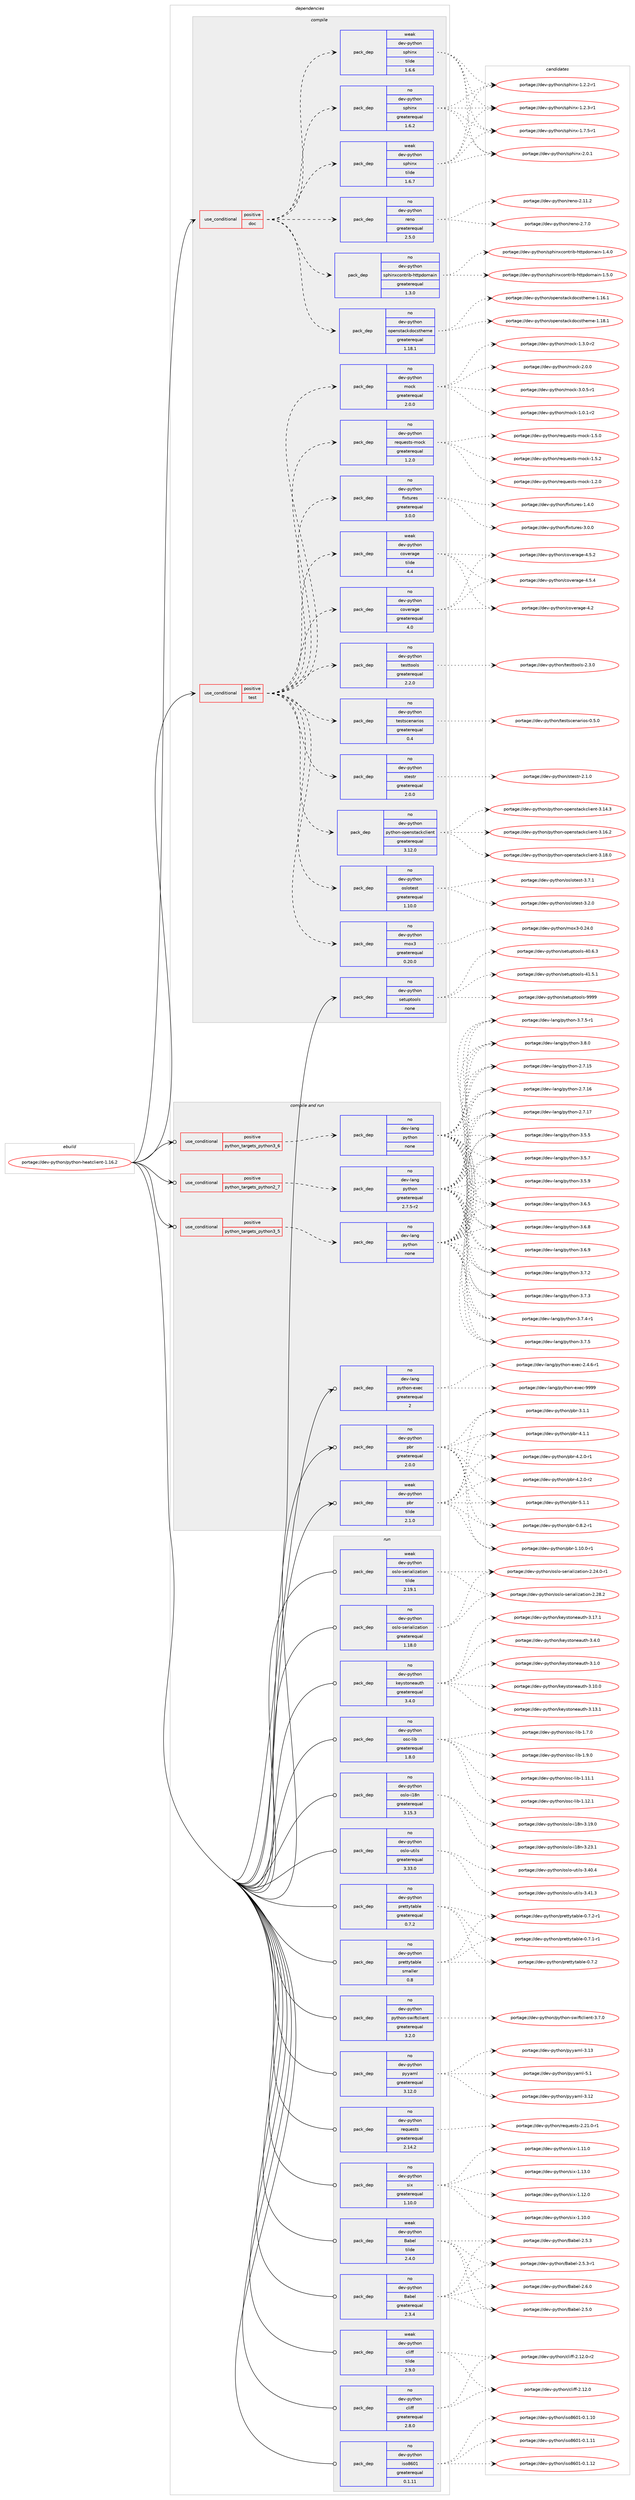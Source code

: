 digraph prolog {

# *************
# Graph options
# *************

newrank=true;
concentrate=true;
compound=true;
graph [rankdir=LR,fontname=Helvetica,fontsize=10,ranksep=1.5];#, ranksep=2.5, nodesep=0.2];
edge  [arrowhead=vee];
node  [fontname=Helvetica,fontsize=10];

# **********
# The ebuild
# **********

subgraph cluster_leftcol {
color=gray;
rank=same;
label=<<i>ebuild</i>>;
id [label="portage://dev-python/python-heatclient-1.16.2", color=red, width=4, href="../dev-python/python-heatclient-1.16.2.svg"];
}

# ****************
# The dependencies
# ****************

subgraph cluster_midcol {
color=gray;
label=<<i>dependencies</i>>;
subgraph cluster_compile {
fillcolor="#eeeeee";
style=filled;
label=<<i>compile</i>>;
subgraph cond36991 {
dependency166513 [label=<<TABLE BORDER="0" CELLBORDER="1" CELLSPACING="0" CELLPADDING="4"><TR><TD ROWSPAN="3" CELLPADDING="10">use_conditional</TD></TR><TR><TD>positive</TD></TR><TR><TD>doc</TD></TR></TABLE>>, shape=none, color=red];
subgraph pack126120 {
dependency166514 [label=<<TABLE BORDER="0" CELLBORDER="1" CELLSPACING="0" CELLPADDING="4" WIDTH="220"><TR><TD ROWSPAN="6" CELLPADDING="30">pack_dep</TD></TR><TR><TD WIDTH="110">no</TD></TR><TR><TD>dev-python</TD></TR><TR><TD>openstackdocstheme</TD></TR><TR><TD>greaterequal</TD></TR><TR><TD>1.18.1</TD></TR></TABLE>>, shape=none, color=blue];
}
dependency166513:e -> dependency166514:w [weight=20,style="dashed",arrowhead="vee"];
subgraph pack126121 {
dependency166515 [label=<<TABLE BORDER="0" CELLBORDER="1" CELLSPACING="0" CELLPADDING="4" WIDTH="220"><TR><TD ROWSPAN="6" CELLPADDING="30">pack_dep</TD></TR><TR><TD WIDTH="110">no</TD></TR><TR><TD>dev-python</TD></TR><TR><TD>sphinxcontrib-httpdomain</TD></TR><TR><TD>greaterequal</TD></TR><TR><TD>1.3.0</TD></TR></TABLE>>, shape=none, color=blue];
}
dependency166513:e -> dependency166515:w [weight=20,style="dashed",arrowhead="vee"];
subgraph pack126122 {
dependency166516 [label=<<TABLE BORDER="0" CELLBORDER="1" CELLSPACING="0" CELLPADDING="4" WIDTH="220"><TR><TD ROWSPAN="6" CELLPADDING="30">pack_dep</TD></TR><TR><TD WIDTH="110">no</TD></TR><TR><TD>dev-python</TD></TR><TR><TD>reno</TD></TR><TR><TD>greaterequal</TD></TR><TR><TD>2.5.0</TD></TR></TABLE>>, shape=none, color=blue];
}
dependency166513:e -> dependency166516:w [weight=20,style="dashed",arrowhead="vee"];
subgraph pack126123 {
dependency166517 [label=<<TABLE BORDER="0" CELLBORDER="1" CELLSPACING="0" CELLPADDING="4" WIDTH="220"><TR><TD ROWSPAN="6" CELLPADDING="30">pack_dep</TD></TR><TR><TD WIDTH="110">no</TD></TR><TR><TD>dev-python</TD></TR><TR><TD>sphinx</TD></TR><TR><TD>greaterequal</TD></TR><TR><TD>1.6.2</TD></TR></TABLE>>, shape=none, color=blue];
}
dependency166513:e -> dependency166517:w [weight=20,style="dashed",arrowhead="vee"];
subgraph pack126124 {
dependency166518 [label=<<TABLE BORDER="0" CELLBORDER="1" CELLSPACING="0" CELLPADDING="4" WIDTH="220"><TR><TD ROWSPAN="6" CELLPADDING="30">pack_dep</TD></TR><TR><TD WIDTH="110">weak</TD></TR><TR><TD>dev-python</TD></TR><TR><TD>sphinx</TD></TR><TR><TD>tilde</TD></TR><TR><TD>1.6.6</TD></TR></TABLE>>, shape=none, color=blue];
}
dependency166513:e -> dependency166518:w [weight=20,style="dashed",arrowhead="vee"];
subgraph pack126125 {
dependency166519 [label=<<TABLE BORDER="0" CELLBORDER="1" CELLSPACING="0" CELLPADDING="4" WIDTH="220"><TR><TD ROWSPAN="6" CELLPADDING="30">pack_dep</TD></TR><TR><TD WIDTH="110">weak</TD></TR><TR><TD>dev-python</TD></TR><TR><TD>sphinx</TD></TR><TR><TD>tilde</TD></TR><TR><TD>1.6.7</TD></TR></TABLE>>, shape=none, color=blue];
}
dependency166513:e -> dependency166519:w [weight=20,style="dashed",arrowhead="vee"];
}
id:e -> dependency166513:w [weight=20,style="solid",arrowhead="vee"];
subgraph cond36992 {
dependency166520 [label=<<TABLE BORDER="0" CELLBORDER="1" CELLSPACING="0" CELLPADDING="4"><TR><TD ROWSPAN="3" CELLPADDING="10">use_conditional</TD></TR><TR><TD>positive</TD></TR><TR><TD>test</TD></TR></TABLE>>, shape=none, color=red];
subgraph pack126126 {
dependency166521 [label=<<TABLE BORDER="0" CELLBORDER="1" CELLSPACING="0" CELLPADDING="4" WIDTH="220"><TR><TD ROWSPAN="6" CELLPADDING="30">pack_dep</TD></TR><TR><TD WIDTH="110">no</TD></TR><TR><TD>dev-python</TD></TR><TR><TD>coverage</TD></TR><TR><TD>greaterequal</TD></TR><TR><TD>4.0</TD></TR></TABLE>>, shape=none, color=blue];
}
dependency166520:e -> dependency166521:w [weight=20,style="dashed",arrowhead="vee"];
subgraph pack126127 {
dependency166522 [label=<<TABLE BORDER="0" CELLBORDER="1" CELLSPACING="0" CELLPADDING="4" WIDTH="220"><TR><TD ROWSPAN="6" CELLPADDING="30">pack_dep</TD></TR><TR><TD WIDTH="110">weak</TD></TR><TR><TD>dev-python</TD></TR><TR><TD>coverage</TD></TR><TR><TD>tilde</TD></TR><TR><TD>4.4</TD></TR></TABLE>>, shape=none, color=blue];
}
dependency166520:e -> dependency166522:w [weight=20,style="dashed",arrowhead="vee"];
subgraph pack126128 {
dependency166523 [label=<<TABLE BORDER="0" CELLBORDER="1" CELLSPACING="0" CELLPADDING="4" WIDTH="220"><TR><TD ROWSPAN="6" CELLPADDING="30">pack_dep</TD></TR><TR><TD WIDTH="110">no</TD></TR><TR><TD>dev-python</TD></TR><TR><TD>fixtures</TD></TR><TR><TD>greaterequal</TD></TR><TR><TD>3.0.0</TD></TR></TABLE>>, shape=none, color=blue];
}
dependency166520:e -> dependency166523:w [weight=20,style="dashed",arrowhead="vee"];
subgraph pack126129 {
dependency166524 [label=<<TABLE BORDER="0" CELLBORDER="1" CELLSPACING="0" CELLPADDING="4" WIDTH="220"><TR><TD ROWSPAN="6" CELLPADDING="30">pack_dep</TD></TR><TR><TD WIDTH="110">no</TD></TR><TR><TD>dev-python</TD></TR><TR><TD>requests-mock</TD></TR><TR><TD>greaterequal</TD></TR><TR><TD>1.2.0</TD></TR></TABLE>>, shape=none, color=blue];
}
dependency166520:e -> dependency166524:w [weight=20,style="dashed",arrowhead="vee"];
subgraph pack126130 {
dependency166525 [label=<<TABLE BORDER="0" CELLBORDER="1" CELLSPACING="0" CELLPADDING="4" WIDTH="220"><TR><TD ROWSPAN="6" CELLPADDING="30">pack_dep</TD></TR><TR><TD WIDTH="110">no</TD></TR><TR><TD>dev-python</TD></TR><TR><TD>mock</TD></TR><TR><TD>greaterequal</TD></TR><TR><TD>2.0.0</TD></TR></TABLE>>, shape=none, color=blue];
}
dependency166520:e -> dependency166525:w [weight=20,style="dashed",arrowhead="vee"];
subgraph pack126131 {
dependency166526 [label=<<TABLE BORDER="0" CELLBORDER="1" CELLSPACING="0" CELLPADDING="4" WIDTH="220"><TR><TD ROWSPAN="6" CELLPADDING="30">pack_dep</TD></TR><TR><TD WIDTH="110">no</TD></TR><TR><TD>dev-python</TD></TR><TR><TD>mox3</TD></TR><TR><TD>greaterequal</TD></TR><TR><TD>0.20.0</TD></TR></TABLE>>, shape=none, color=blue];
}
dependency166520:e -> dependency166526:w [weight=20,style="dashed",arrowhead="vee"];
subgraph pack126132 {
dependency166527 [label=<<TABLE BORDER="0" CELLBORDER="1" CELLSPACING="0" CELLPADDING="4" WIDTH="220"><TR><TD ROWSPAN="6" CELLPADDING="30">pack_dep</TD></TR><TR><TD WIDTH="110">no</TD></TR><TR><TD>dev-python</TD></TR><TR><TD>oslotest</TD></TR><TR><TD>greaterequal</TD></TR><TR><TD>1.10.0</TD></TR></TABLE>>, shape=none, color=blue];
}
dependency166520:e -> dependency166527:w [weight=20,style="dashed",arrowhead="vee"];
subgraph pack126133 {
dependency166528 [label=<<TABLE BORDER="0" CELLBORDER="1" CELLSPACING="0" CELLPADDING="4" WIDTH="220"><TR><TD ROWSPAN="6" CELLPADDING="30">pack_dep</TD></TR><TR><TD WIDTH="110">no</TD></TR><TR><TD>dev-python</TD></TR><TR><TD>python-openstackclient</TD></TR><TR><TD>greaterequal</TD></TR><TR><TD>3.12.0</TD></TR></TABLE>>, shape=none, color=blue];
}
dependency166520:e -> dependency166528:w [weight=20,style="dashed",arrowhead="vee"];
subgraph pack126134 {
dependency166529 [label=<<TABLE BORDER="0" CELLBORDER="1" CELLSPACING="0" CELLPADDING="4" WIDTH="220"><TR><TD ROWSPAN="6" CELLPADDING="30">pack_dep</TD></TR><TR><TD WIDTH="110">no</TD></TR><TR><TD>dev-python</TD></TR><TR><TD>stestr</TD></TR><TR><TD>greaterequal</TD></TR><TR><TD>2.0.0</TD></TR></TABLE>>, shape=none, color=blue];
}
dependency166520:e -> dependency166529:w [weight=20,style="dashed",arrowhead="vee"];
subgraph pack126135 {
dependency166530 [label=<<TABLE BORDER="0" CELLBORDER="1" CELLSPACING="0" CELLPADDING="4" WIDTH="220"><TR><TD ROWSPAN="6" CELLPADDING="30">pack_dep</TD></TR><TR><TD WIDTH="110">no</TD></TR><TR><TD>dev-python</TD></TR><TR><TD>testscenarios</TD></TR><TR><TD>greaterequal</TD></TR><TR><TD>0.4</TD></TR></TABLE>>, shape=none, color=blue];
}
dependency166520:e -> dependency166530:w [weight=20,style="dashed",arrowhead="vee"];
subgraph pack126136 {
dependency166531 [label=<<TABLE BORDER="0" CELLBORDER="1" CELLSPACING="0" CELLPADDING="4" WIDTH="220"><TR><TD ROWSPAN="6" CELLPADDING="30">pack_dep</TD></TR><TR><TD WIDTH="110">no</TD></TR><TR><TD>dev-python</TD></TR><TR><TD>testtools</TD></TR><TR><TD>greaterequal</TD></TR><TR><TD>2.2.0</TD></TR></TABLE>>, shape=none, color=blue];
}
dependency166520:e -> dependency166531:w [weight=20,style="dashed",arrowhead="vee"];
}
id:e -> dependency166520:w [weight=20,style="solid",arrowhead="vee"];
subgraph pack126137 {
dependency166532 [label=<<TABLE BORDER="0" CELLBORDER="1" CELLSPACING="0" CELLPADDING="4" WIDTH="220"><TR><TD ROWSPAN="6" CELLPADDING="30">pack_dep</TD></TR><TR><TD WIDTH="110">no</TD></TR><TR><TD>dev-python</TD></TR><TR><TD>setuptools</TD></TR><TR><TD>none</TD></TR><TR><TD></TD></TR></TABLE>>, shape=none, color=blue];
}
id:e -> dependency166532:w [weight=20,style="solid",arrowhead="vee"];
}
subgraph cluster_compileandrun {
fillcolor="#eeeeee";
style=filled;
label=<<i>compile and run</i>>;
subgraph cond36993 {
dependency166533 [label=<<TABLE BORDER="0" CELLBORDER="1" CELLSPACING="0" CELLPADDING="4"><TR><TD ROWSPAN="3" CELLPADDING="10">use_conditional</TD></TR><TR><TD>positive</TD></TR><TR><TD>python_targets_python2_7</TD></TR></TABLE>>, shape=none, color=red];
subgraph pack126138 {
dependency166534 [label=<<TABLE BORDER="0" CELLBORDER="1" CELLSPACING="0" CELLPADDING="4" WIDTH="220"><TR><TD ROWSPAN="6" CELLPADDING="30">pack_dep</TD></TR><TR><TD WIDTH="110">no</TD></TR><TR><TD>dev-lang</TD></TR><TR><TD>python</TD></TR><TR><TD>greaterequal</TD></TR><TR><TD>2.7.5-r2</TD></TR></TABLE>>, shape=none, color=blue];
}
dependency166533:e -> dependency166534:w [weight=20,style="dashed",arrowhead="vee"];
}
id:e -> dependency166533:w [weight=20,style="solid",arrowhead="odotvee"];
subgraph cond36994 {
dependency166535 [label=<<TABLE BORDER="0" CELLBORDER="1" CELLSPACING="0" CELLPADDING="4"><TR><TD ROWSPAN="3" CELLPADDING="10">use_conditional</TD></TR><TR><TD>positive</TD></TR><TR><TD>python_targets_python3_5</TD></TR></TABLE>>, shape=none, color=red];
subgraph pack126139 {
dependency166536 [label=<<TABLE BORDER="0" CELLBORDER="1" CELLSPACING="0" CELLPADDING="4" WIDTH="220"><TR><TD ROWSPAN="6" CELLPADDING="30">pack_dep</TD></TR><TR><TD WIDTH="110">no</TD></TR><TR><TD>dev-lang</TD></TR><TR><TD>python</TD></TR><TR><TD>none</TD></TR><TR><TD></TD></TR></TABLE>>, shape=none, color=blue];
}
dependency166535:e -> dependency166536:w [weight=20,style="dashed",arrowhead="vee"];
}
id:e -> dependency166535:w [weight=20,style="solid",arrowhead="odotvee"];
subgraph cond36995 {
dependency166537 [label=<<TABLE BORDER="0" CELLBORDER="1" CELLSPACING="0" CELLPADDING="4"><TR><TD ROWSPAN="3" CELLPADDING="10">use_conditional</TD></TR><TR><TD>positive</TD></TR><TR><TD>python_targets_python3_6</TD></TR></TABLE>>, shape=none, color=red];
subgraph pack126140 {
dependency166538 [label=<<TABLE BORDER="0" CELLBORDER="1" CELLSPACING="0" CELLPADDING="4" WIDTH="220"><TR><TD ROWSPAN="6" CELLPADDING="30">pack_dep</TD></TR><TR><TD WIDTH="110">no</TD></TR><TR><TD>dev-lang</TD></TR><TR><TD>python</TD></TR><TR><TD>none</TD></TR><TR><TD></TD></TR></TABLE>>, shape=none, color=blue];
}
dependency166537:e -> dependency166538:w [weight=20,style="dashed",arrowhead="vee"];
}
id:e -> dependency166537:w [weight=20,style="solid",arrowhead="odotvee"];
subgraph pack126141 {
dependency166539 [label=<<TABLE BORDER="0" CELLBORDER="1" CELLSPACING="0" CELLPADDING="4" WIDTH="220"><TR><TD ROWSPAN="6" CELLPADDING="30">pack_dep</TD></TR><TR><TD WIDTH="110">no</TD></TR><TR><TD>dev-lang</TD></TR><TR><TD>python-exec</TD></TR><TR><TD>greaterequal</TD></TR><TR><TD>2</TD></TR></TABLE>>, shape=none, color=blue];
}
id:e -> dependency166539:w [weight=20,style="solid",arrowhead="odotvee"];
subgraph pack126142 {
dependency166540 [label=<<TABLE BORDER="0" CELLBORDER="1" CELLSPACING="0" CELLPADDING="4" WIDTH="220"><TR><TD ROWSPAN="6" CELLPADDING="30">pack_dep</TD></TR><TR><TD WIDTH="110">no</TD></TR><TR><TD>dev-python</TD></TR><TR><TD>pbr</TD></TR><TR><TD>greaterequal</TD></TR><TR><TD>2.0.0</TD></TR></TABLE>>, shape=none, color=blue];
}
id:e -> dependency166540:w [weight=20,style="solid",arrowhead="odotvee"];
subgraph pack126143 {
dependency166541 [label=<<TABLE BORDER="0" CELLBORDER="1" CELLSPACING="0" CELLPADDING="4" WIDTH="220"><TR><TD ROWSPAN="6" CELLPADDING="30">pack_dep</TD></TR><TR><TD WIDTH="110">weak</TD></TR><TR><TD>dev-python</TD></TR><TR><TD>pbr</TD></TR><TR><TD>tilde</TD></TR><TR><TD>2.1.0</TD></TR></TABLE>>, shape=none, color=blue];
}
id:e -> dependency166541:w [weight=20,style="solid",arrowhead="odotvee"];
}
subgraph cluster_run {
fillcolor="#eeeeee";
style=filled;
label=<<i>run</i>>;
subgraph pack126144 {
dependency166542 [label=<<TABLE BORDER="0" CELLBORDER="1" CELLSPACING="0" CELLPADDING="4" WIDTH="220"><TR><TD ROWSPAN="6" CELLPADDING="30">pack_dep</TD></TR><TR><TD WIDTH="110">no</TD></TR><TR><TD>dev-python</TD></TR><TR><TD>Babel</TD></TR><TR><TD>greaterequal</TD></TR><TR><TD>2.3.4</TD></TR></TABLE>>, shape=none, color=blue];
}
id:e -> dependency166542:w [weight=20,style="solid",arrowhead="odot"];
subgraph pack126145 {
dependency166543 [label=<<TABLE BORDER="0" CELLBORDER="1" CELLSPACING="0" CELLPADDING="4" WIDTH="220"><TR><TD ROWSPAN="6" CELLPADDING="30">pack_dep</TD></TR><TR><TD WIDTH="110">no</TD></TR><TR><TD>dev-python</TD></TR><TR><TD>cliff</TD></TR><TR><TD>greaterequal</TD></TR><TR><TD>2.8.0</TD></TR></TABLE>>, shape=none, color=blue];
}
id:e -> dependency166543:w [weight=20,style="solid",arrowhead="odot"];
subgraph pack126146 {
dependency166544 [label=<<TABLE BORDER="0" CELLBORDER="1" CELLSPACING="0" CELLPADDING="4" WIDTH="220"><TR><TD ROWSPAN="6" CELLPADDING="30">pack_dep</TD></TR><TR><TD WIDTH="110">no</TD></TR><TR><TD>dev-python</TD></TR><TR><TD>iso8601</TD></TR><TR><TD>greaterequal</TD></TR><TR><TD>0.1.11</TD></TR></TABLE>>, shape=none, color=blue];
}
id:e -> dependency166544:w [weight=20,style="solid",arrowhead="odot"];
subgraph pack126147 {
dependency166545 [label=<<TABLE BORDER="0" CELLBORDER="1" CELLSPACING="0" CELLPADDING="4" WIDTH="220"><TR><TD ROWSPAN="6" CELLPADDING="30">pack_dep</TD></TR><TR><TD WIDTH="110">no</TD></TR><TR><TD>dev-python</TD></TR><TR><TD>keystoneauth</TD></TR><TR><TD>greaterequal</TD></TR><TR><TD>3.4.0</TD></TR></TABLE>>, shape=none, color=blue];
}
id:e -> dependency166545:w [weight=20,style="solid",arrowhead="odot"];
subgraph pack126148 {
dependency166546 [label=<<TABLE BORDER="0" CELLBORDER="1" CELLSPACING="0" CELLPADDING="4" WIDTH="220"><TR><TD ROWSPAN="6" CELLPADDING="30">pack_dep</TD></TR><TR><TD WIDTH="110">no</TD></TR><TR><TD>dev-python</TD></TR><TR><TD>osc-lib</TD></TR><TR><TD>greaterequal</TD></TR><TR><TD>1.8.0</TD></TR></TABLE>>, shape=none, color=blue];
}
id:e -> dependency166546:w [weight=20,style="solid",arrowhead="odot"];
subgraph pack126149 {
dependency166547 [label=<<TABLE BORDER="0" CELLBORDER="1" CELLSPACING="0" CELLPADDING="4" WIDTH="220"><TR><TD ROWSPAN="6" CELLPADDING="30">pack_dep</TD></TR><TR><TD WIDTH="110">no</TD></TR><TR><TD>dev-python</TD></TR><TR><TD>oslo-i18n</TD></TR><TR><TD>greaterequal</TD></TR><TR><TD>3.15.3</TD></TR></TABLE>>, shape=none, color=blue];
}
id:e -> dependency166547:w [weight=20,style="solid",arrowhead="odot"];
subgraph pack126150 {
dependency166548 [label=<<TABLE BORDER="0" CELLBORDER="1" CELLSPACING="0" CELLPADDING="4" WIDTH="220"><TR><TD ROWSPAN="6" CELLPADDING="30">pack_dep</TD></TR><TR><TD WIDTH="110">no</TD></TR><TR><TD>dev-python</TD></TR><TR><TD>oslo-serialization</TD></TR><TR><TD>greaterequal</TD></TR><TR><TD>1.18.0</TD></TR></TABLE>>, shape=none, color=blue];
}
id:e -> dependency166548:w [weight=20,style="solid",arrowhead="odot"];
subgraph pack126151 {
dependency166549 [label=<<TABLE BORDER="0" CELLBORDER="1" CELLSPACING="0" CELLPADDING="4" WIDTH="220"><TR><TD ROWSPAN="6" CELLPADDING="30">pack_dep</TD></TR><TR><TD WIDTH="110">no</TD></TR><TR><TD>dev-python</TD></TR><TR><TD>oslo-utils</TD></TR><TR><TD>greaterequal</TD></TR><TR><TD>3.33.0</TD></TR></TABLE>>, shape=none, color=blue];
}
id:e -> dependency166549:w [weight=20,style="solid",arrowhead="odot"];
subgraph pack126152 {
dependency166550 [label=<<TABLE BORDER="0" CELLBORDER="1" CELLSPACING="0" CELLPADDING="4" WIDTH="220"><TR><TD ROWSPAN="6" CELLPADDING="30">pack_dep</TD></TR><TR><TD WIDTH="110">no</TD></TR><TR><TD>dev-python</TD></TR><TR><TD>prettytable</TD></TR><TR><TD>greaterequal</TD></TR><TR><TD>0.7.2</TD></TR></TABLE>>, shape=none, color=blue];
}
id:e -> dependency166550:w [weight=20,style="solid",arrowhead="odot"];
subgraph pack126153 {
dependency166551 [label=<<TABLE BORDER="0" CELLBORDER="1" CELLSPACING="0" CELLPADDING="4" WIDTH="220"><TR><TD ROWSPAN="6" CELLPADDING="30">pack_dep</TD></TR><TR><TD WIDTH="110">no</TD></TR><TR><TD>dev-python</TD></TR><TR><TD>prettytable</TD></TR><TR><TD>smaller</TD></TR><TR><TD>0.8</TD></TR></TABLE>>, shape=none, color=blue];
}
id:e -> dependency166551:w [weight=20,style="solid",arrowhead="odot"];
subgraph pack126154 {
dependency166552 [label=<<TABLE BORDER="0" CELLBORDER="1" CELLSPACING="0" CELLPADDING="4" WIDTH="220"><TR><TD ROWSPAN="6" CELLPADDING="30">pack_dep</TD></TR><TR><TD WIDTH="110">no</TD></TR><TR><TD>dev-python</TD></TR><TR><TD>python-swiftclient</TD></TR><TR><TD>greaterequal</TD></TR><TR><TD>3.2.0</TD></TR></TABLE>>, shape=none, color=blue];
}
id:e -> dependency166552:w [weight=20,style="solid",arrowhead="odot"];
subgraph pack126155 {
dependency166553 [label=<<TABLE BORDER="0" CELLBORDER="1" CELLSPACING="0" CELLPADDING="4" WIDTH="220"><TR><TD ROWSPAN="6" CELLPADDING="30">pack_dep</TD></TR><TR><TD WIDTH="110">no</TD></TR><TR><TD>dev-python</TD></TR><TR><TD>pyyaml</TD></TR><TR><TD>greaterequal</TD></TR><TR><TD>3.12.0</TD></TR></TABLE>>, shape=none, color=blue];
}
id:e -> dependency166553:w [weight=20,style="solid",arrowhead="odot"];
subgraph pack126156 {
dependency166554 [label=<<TABLE BORDER="0" CELLBORDER="1" CELLSPACING="0" CELLPADDING="4" WIDTH="220"><TR><TD ROWSPAN="6" CELLPADDING="30">pack_dep</TD></TR><TR><TD WIDTH="110">no</TD></TR><TR><TD>dev-python</TD></TR><TR><TD>requests</TD></TR><TR><TD>greaterequal</TD></TR><TR><TD>2.14.2</TD></TR></TABLE>>, shape=none, color=blue];
}
id:e -> dependency166554:w [weight=20,style="solid",arrowhead="odot"];
subgraph pack126157 {
dependency166555 [label=<<TABLE BORDER="0" CELLBORDER="1" CELLSPACING="0" CELLPADDING="4" WIDTH="220"><TR><TD ROWSPAN="6" CELLPADDING="30">pack_dep</TD></TR><TR><TD WIDTH="110">no</TD></TR><TR><TD>dev-python</TD></TR><TR><TD>six</TD></TR><TR><TD>greaterequal</TD></TR><TR><TD>1.10.0</TD></TR></TABLE>>, shape=none, color=blue];
}
id:e -> dependency166555:w [weight=20,style="solid",arrowhead="odot"];
subgraph pack126158 {
dependency166556 [label=<<TABLE BORDER="0" CELLBORDER="1" CELLSPACING="0" CELLPADDING="4" WIDTH="220"><TR><TD ROWSPAN="6" CELLPADDING="30">pack_dep</TD></TR><TR><TD WIDTH="110">weak</TD></TR><TR><TD>dev-python</TD></TR><TR><TD>Babel</TD></TR><TR><TD>tilde</TD></TR><TR><TD>2.4.0</TD></TR></TABLE>>, shape=none, color=blue];
}
id:e -> dependency166556:w [weight=20,style="solid",arrowhead="odot"];
subgraph pack126159 {
dependency166557 [label=<<TABLE BORDER="0" CELLBORDER="1" CELLSPACING="0" CELLPADDING="4" WIDTH="220"><TR><TD ROWSPAN="6" CELLPADDING="30">pack_dep</TD></TR><TR><TD WIDTH="110">weak</TD></TR><TR><TD>dev-python</TD></TR><TR><TD>cliff</TD></TR><TR><TD>tilde</TD></TR><TR><TD>2.9.0</TD></TR></TABLE>>, shape=none, color=blue];
}
id:e -> dependency166557:w [weight=20,style="solid",arrowhead="odot"];
subgraph pack126160 {
dependency166558 [label=<<TABLE BORDER="0" CELLBORDER="1" CELLSPACING="0" CELLPADDING="4" WIDTH="220"><TR><TD ROWSPAN="6" CELLPADDING="30">pack_dep</TD></TR><TR><TD WIDTH="110">weak</TD></TR><TR><TD>dev-python</TD></TR><TR><TD>oslo-serialization</TD></TR><TR><TD>tilde</TD></TR><TR><TD>2.19.1</TD></TR></TABLE>>, shape=none, color=blue];
}
id:e -> dependency166558:w [weight=20,style="solid",arrowhead="odot"];
}
}

# **************
# The candidates
# **************

subgraph cluster_choices {
rank=same;
color=gray;
label=<<i>candidates</i>>;

subgraph choice126120 {
color=black;
nodesep=1;
choiceportage100101118451121211161041111104711111210111011511697991071001119911511610410110910145494649544649 [label="portage://dev-python/openstackdocstheme-1.16.1", color=red, width=4,href="../dev-python/openstackdocstheme-1.16.1.svg"];
choiceportage100101118451121211161041111104711111210111011511697991071001119911511610410110910145494649564649 [label="portage://dev-python/openstackdocstheme-1.18.1", color=red, width=4,href="../dev-python/openstackdocstheme-1.18.1.svg"];
dependency166514:e -> choiceportage100101118451121211161041111104711111210111011511697991071001119911511610410110910145494649544649:w [style=dotted,weight="100"];
dependency166514:e -> choiceportage100101118451121211161041111104711111210111011511697991071001119911511610410110910145494649564649:w [style=dotted,weight="100"];
}
subgraph choice126121 {
color=black;
nodesep=1;
choiceportage100101118451121211161041111104711511210410511012099111110116114105984510411611611210011110997105110454946524648 [label="portage://dev-python/sphinxcontrib-httpdomain-1.4.0", color=red, width=4,href="../dev-python/sphinxcontrib-httpdomain-1.4.0.svg"];
choiceportage100101118451121211161041111104711511210410511012099111110116114105984510411611611210011110997105110454946534648 [label="portage://dev-python/sphinxcontrib-httpdomain-1.5.0", color=red, width=4,href="../dev-python/sphinxcontrib-httpdomain-1.5.0.svg"];
dependency166515:e -> choiceportage100101118451121211161041111104711511210410511012099111110116114105984510411611611210011110997105110454946524648:w [style=dotted,weight="100"];
dependency166515:e -> choiceportage100101118451121211161041111104711511210410511012099111110116114105984510411611611210011110997105110454946534648:w [style=dotted,weight="100"];
}
subgraph choice126122 {
color=black;
nodesep=1;
choiceportage100101118451121211161041111104711410111011145504649494650 [label="portage://dev-python/reno-2.11.2", color=red, width=4,href="../dev-python/reno-2.11.2.svg"];
choiceportage1001011184511212111610411111047114101110111455046554648 [label="portage://dev-python/reno-2.7.0", color=red, width=4,href="../dev-python/reno-2.7.0.svg"];
dependency166516:e -> choiceportage100101118451121211161041111104711410111011145504649494650:w [style=dotted,weight="100"];
dependency166516:e -> choiceportage1001011184511212111610411111047114101110111455046554648:w [style=dotted,weight="100"];
}
subgraph choice126123 {
color=black;
nodesep=1;
choiceportage10010111845112121116104111110471151121041051101204549465046504511449 [label="portage://dev-python/sphinx-1.2.2-r1", color=red, width=4,href="../dev-python/sphinx-1.2.2-r1.svg"];
choiceportage10010111845112121116104111110471151121041051101204549465046514511449 [label="portage://dev-python/sphinx-1.2.3-r1", color=red, width=4,href="../dev-python/sphinx-1.2.3-r1.svg"];
choiceportage10010111845112121116104111110471151121041051101204549465546534511449 [label="portage://dev-python/sphinx-1.7.5-r1", color=red, width=4,href="../dev-python/sphinx-1.7.5-r1.svg"];
choiceportage1001011184511212111610411111047115112104105110120455046484649 [label="portage://dev-python/sphinx-2.0.1", color=red, width=4,href="../dev-python/sphinx-2.0.1.svg"];
dependency166517:e -> choiceportage10010111845112121116104111110471151121041051101204549465046504511449:w [style=dotted,weight="100"];
dependency166517:e -> choiceportage10010111845112121116104111110471151121041051101204549465046514511449:w [style=dotted,weight="100"];
dependency166517:e -> choiceportage10010111845112121116104111110471151121041051101204549465546534511449:w [style=dotted,weight="100"];
dependency166517:e -> choiceportage1001011184511212111610411111047115112104105110120455046484649:w [style=dotted,weight="100"];
}
subgraph choice126124 {
color=black;
nodesep=1;
choiceportage10010111845112121116104111110471151121041051101204549465046504511449 [label="portage://dev-python/sphinx-1.2.2-r1", color=red, width=4,href="../dev-python/sphinx-1.2.2-r1.svg"];
choiceportage10010111845112121116104111110471151121041051101204549465046514511449 [label="portage://dev-python/sphinx-1.2.3-r1", color=red, width=4,href="../dev-python/sphinx-1.2.3-r1.svg"];
choiceportage10010111845112121116104111110471151121041051101204549465546534511449 [label="portage://dev-python/sphinx-1.7.5-r1", color=red, width=4,href="../dev-python/sphinx-1.7.5-r1.svg"];
choiceportage1001011184511212111610411111047115112104105110120455046484649 [label="portage://dev-python/sphinx-2.0.1", color=red, width=4,href="../dev-python/sphinx-2.0.1.svg"];
dependency166518:e -> choiceportage10010111845112121116104111110471151121041051101204549465046504511449:w [style=dotted,weight="100"];
dependency166518:e -> choiceportage10010111845112121116104111110471151121041051101204549465046514511449:w [style=dotted,weight="100"];
dependency166518:e -> choiceportage10010111845112121116104111110471151121041051101204549465546534511449:w [style=dotted,weight="100"];
dependency166518:e -> choiceportage1001011184511212111610411111047115112104105110120455046484649:w [style=dotted,weight="100"];
}
subgraph choice126125 {
color=black;
nodesep=1;
choiceportage10010111845112121116104111110471151121041051101204549465046504511449 [label="portage://dev-python/sphinx-1.2.2-r1", color=red, width=4,href="../dev-python/sphinx-1.2.2-r1.svg"];
choiceportage10010111845112121116104111110471151121041051101204549465046514511449 [label="portage://dev-python/sphinx-1.2.3-r1", color=red, width=4,href="../dev-python/sphinx-1.2.3-r1.svg"];
choiceportage10010111845112121116104111110471151121041051101204549465546534511449 [label="portage://dev-python/sphinx-1.7.5-r1", color=red, width=4,href="../dev-python/sphinx-1.7.5-r1.svg"];
choiceportage1001011184511212111610411111047115112104105110120455046484649 [label="portage://dev-python/sphinx-2.0.1", color=red, width=4,href="../dev-python/sphinx-2.0.1.svg"];
dependency166519:e -> choiceportage10010111845112121116104111110471151121041051101204549465046504511449:w [style=dotted,weight="100"];
dependency166519:e -> choiceportage10010111845112121116104111110471151121041051101204549465046514511449:w [style=dotted,weight="100"];
dependency166519:e -> choiceportage10010111845112121116104111110471151121041051101204549465546534511449:w [style=dotted,weight="100"];
dependency166519:e -> choiceportage1001011184511212111610411111047115112104105110120455046484649:w [style=dotted,weight="100"];
}
subgraph choice126126 {
color=black;
nodesep=1;
choiceportage1001011184511212111610411111047991111181011149710310145524650 [label="portage://dev-python/coverage-4.2", color=red, width=4,href="../dev-python/coverage-4.2.svg"];
choiceportage10010111845112121116104111110479911111810111497103101455246534650 [label="portage://dev-python/coverage-4.5.2", color=red, width=4,href="../dev-python/coverage-4.5.2.svg"];
choiceportage10010111845112121116104111110479911111810111497103101455246534652 [label="portage://dev-python/coverage-4.5.4", color=red, width=4,href="../dev-python/coverage-4.5.4.svg"];
dependency166521:e -> choiceportage1001011184511212111610411111047991111181011149710310145524650:w [style=dotted,weight="100"];
dependency166521:e -> choiceportage10010111845112121116104111110479911111810111497103101455246534650:w [style=dotted,weight="100"];
dependency166521:e -> choiceportage10010111845112121116104111110479911111810111497103101455246534652:w [style=dotted,weight="100"];
}
subgraph choice126127 {
color=black;
nodesep=1;
choiceportage1001011184511212111610411111047991111181011149710310145524650 [label="portage://dev-python/coverage-4.2", color=red, width=4,href="../dev-python/coverage-4.2.svg"];
choiceportage10010111845112121116104111110479911111810111497103101455246534650 [label="portage://dev-python/coverage-4.5.2", color=red, width=4,href="../dev-python/coverage-4.5.2.svg"];
choiceportage10010111845112121116104111110479911111810111497103101455246534652 [label="portage://dev-python/coverage-4.5.4", color=red, width=4,href="../dev-python/coverage-4.5.4.svg"];
dependency166522:e -> choiceportage1001011184511212111610411111047991111181011149710310145524650:w [style=dotted,weight="100"];
dependency166522:e -> choiceportage10010111845112121116104111110479911111810111497103101455246534650:w [style=dotted,weight="100"];
dependency166522:e -> choiceportage10010111845112121116104111110479911111810111497103101455246534652:w [style=dotted,weight="100"];
}
subgraph choice126128 {
color=black;
nodesep=1;
choiceportage1001011184511212111610411111047102105120116117114101115454946524648 [label="portage://dev-python/fixtures-1.4.0", color=red, width=4,href="../dev-python/fixtures-1.4.0.svg"];
choiceportage1001011184511212111610411111047102105120116117114101115455146484648 [label="portage://dev-python/fixtures-3.0.0", color=red, width=4,href="../dev-python/fixtures-3.0.0.svg"];
dependency166523:e -> choiceportage1001011184511212111610411111047102105120116117114101115454946524648:w [style=dotted,weight="100"];
dependency166523:e -> choiceportage1001011184511212111610411111047102105120116117114101115455146484648:w [style=dotted,weight="100"];
}
subgraph choice126129 {
color=black;
nodesep=1;
choiceportage10010111845112121116104111110471141011131171011151161154510911199107454946504648 [label="portage://dev-python/requests-mock-1.2.0", color=red, width=4,href="../dev-python/requests-mock-1.2.0.svg"];
choiceportage10010111845112121116104111110471141011131171011151161154510911199107454946534648 [label="portage://dev-python/requests-mock-1.5.0", color=red, width=4,href="../dev-python/requests-mock-1.5.0.svg"];
choiceportage10010111845112121116104111110471141011131171011151161154510911199107454946534650 [label="portage://dev-python/requests-mock-1.5.2", color=red, width=4,href="../dev-python/requests-mock-1.5.2.svg"];
dependency166524:e -> choiceportage10010111845112121116104111110471141011131171011151161154510911199107454946504648:w [style=dotted,weight="100"];
dependency166524:e -> choiceportage10010111845112121116104111110471141011131171011151161154510911199107454946534648:w [style=dotted,weight="100"];
dependency166524:e -> choiceportage10010111845112121116104111110471141011131171011151161154510911199107454946534650:w [style=dotted,weight="100"];
}
subgraph choice126130 {
color=black;
nodesep=1;
choiceportage1001011184511212111610411111047109111991074549464846494511450 [label="portage://dev-python/mock-1.0.1-r2", color=red, width=4,href="../dev-python/mock-1.0.1-r2.svg"];
choiceportage1001011184511212111610411111047109111991074549465146484511450 [label="portage://dev-python/mock-1.3.0-r2", color=red, width=4,href="../dev-python/mock-1.3.0-r2.svg"];
choiceportage100101118451121211161041111104710911199107455046484648 [label="portage://dev-python/mock-2.0.0", color=red, width=4,href="../dev-python/mock-2.0.0.svg"];
choiceportage1001011184511212111610411111047109111991074551464846534511449 [label="portage://dev-python/mock-3.0.5-r1", color=red, width=4,href="../dev-python/mock-3.0.5-r1.svg"];
dependency166525:e -> choiceportage1001011184511212111610411111047109111991074549464846494511450:w [style=dotted,weight="100"];
dependency166525:e -> choiceportage1001011184511212111610411111047109111991074549465146484511450:w [style=dotted,weight="100"];
dependency166525:e -> choiceportage100101118451121211161041111104710911199107455046484648:w [style=dotted,weight="100"];
dependency166525:e -> choiceportage1001011184511212111610411111047109111991074551464846534511449:w [style=dotted,weight="100"];
}
subgraph choice126131 {
color=black;
nodesep=1;
choiceportage10010111845112121116104111110471091111205145484650524648 [label="portage://dev-python/mox3-0.24.0", color=red, width=4,href="../dev-python/mox3-0.24.0.svg"];
dependency166526:e -> choiceportage10010111845112121116104111110471091111205145484650524648:w [style=dotted,weight="100"];
}
subgraph choice126132 {
color=black;
nodesep=1;
choiceportage1001011184511212111610411111047111115108111116101115116455146504648 [label="portage://dev-python/oslotest-3.2.0", color=red, width=4,href="../dev-python/oslotest-3.2.0.svg"];
choiceportage1001011184511212111610411111047111115108111116101115116455146554649 [label="portage://dev-python/oslotest-3.7.1", color=red, width=4,href="../dev-python/oslotest-3.7.1.svg"];
dependency166527:e -> choiceportage1001011184511212111610411111047111115108111116101115116455146504648:w [style=dotted,weight="100"];
dependency166527:e -> choiceportage1001011184511212111610411111047111115108111116101115116455146554649:w [style=dotted,weight="100"];
}
subgraph choice126133 {
color=black;
nodesep=1;
choiceportage10010111845112121116104111110471121211161041111104511111210111011511697991079910810510111011645514649524651 [label="portage://dev-python/python-openstackclient-3.14.3", color=red, width=4,href="../dev-python/python-openstackclient-3.14.3.svg"];
choiceportage10010111845112121116104111110471121211161041111104511111210111011511697991079910810510111011645514649544650 [label="portage://dev-python/python-openstackclient-3.16.2", color=red, width=4,href="../dev-python/python-openstackclient-3.16.2.svg"];
choiceportage10010111845112121116104111110471121211161041111104511111210111011511697991079910810510111011645514649564648 [label="portage://dev-python/python-openstackclient-3.18.0", color=red, width=4,href="../dev-python/python-openstackclient-3.18.0.svg"];
dependency166528:e -> choiceportage10010111845112121116104111110471121211161041111104511111210111011511697991079910810510111011645514649524651:w [style=dotted,weight="100"];
dependency166528:e -> choiceportage10010111845112121116104111110471121211161041111104511111210111011511697991079910810510111011645514649544650:w [style=dotted,weight="100"];
dependency166528:e -> choiceportage10010111845112121116104111110471121211161041111104511111210111011511697991079910810510111011645514649564648:w [style=dotted,weight="100"];
}
subgraph choice126134 {
color=black;
nodesep=1;
choiceportage1001011184511212111610411111047115116101115116114455046494648 [label="portage://dev-python/stestr-2.1.0", color=red, width=4,href="../dev-python/stestr-2.1.0.svg"];
dependency166529:e -> choiceportage1001011184511212111610411111047115116101115116114455046494648:w [style=dotted,weight="100"];
}
subgraph choice126135 {
color=black;
nodesep=1;
choiceportage10010111845112121116104111110471161011151161159910111097114105111115454846534648 [label="portage://dev-python/testscenarios-0.5.0", color=red, width=4,href="../dev-python/testscenarios-0.5.0.svg"];
dependency166530:e -> choiceportage10010111845112121116104111110471161011151161159910111097114105111115454846534648:w [style=dotted,weight="100"];
}
subgraph choice126136 {
color=black;
nodesep=1;
choiceportage1001011184511212111610411111047116101115116116111111108115455046514648 [label="portage://dev-python/testtools-2.3.0", color=red, width=4,href="../dev-python/testtools-2.3.0.svg"];
dependency166531:e -> choiceportage1001011184511212111610411111047116101115116116111111108115455046514648:w [style=dotted,weight="100"];
}
subgraph choice126137 {
color=black;
nodesep=1;
choiceportage100101118451121211161041111104711510111611711211611111110811545524846544651 [label="portage://dev-python/setuptools-40.6.3", color=red, width=4,href="../dev-python/setuptools-40.6.3.svg"];
choiceportage100101118451121211161041111104711510111611711211611111110811545524946534649 [label="portage://dev-python/setuptools-41.5.1", color=red, width=4,href="../dev-python/setuptools-41.5.1.svg"];
choiceportage10010111845112121116104111110471151011161171121161111111081154557575757 [label="portage://dev-python/setuptools-9999", color=red, width=4,href="../dev-python/setuptools-9999.svg"];
dependency166532:e -> choiceportage100101118451121211161041111104711510111611711211611111110811545524846544651:w [style=dotted,weight="100"];
dependency166532:e -> choiceportage100101118451121211161041111104711510111611711211611111110811545524946534649:w [style=dotted,weight="100"];
dependency166532:e -> choiceportage10010111845112121116104111110471151011161171121161111111081154557575757:w [style=dotted,weight="100"];
}
subgraph choice126138 {
color=black;
nodesep=1;
choiceportage10010111845108971101034711212111610411111045504655464953 [label="portage://dev-lang/python-2.7.15", color=red, width=4,href="../dev-lang/python-2.7.15.svg"];
choiceportage10010111845108971101034711212111610411111045504655464954 [label="portage://dev-lang/python-2.7.16", color=red, width=4,href="../dev-lang/python-2.7.16.svg"];
choiceportage10010111845108971101034711212111610411111045504655464955 [label="portage://dev-lang/python-2.7.17", color=red, width=4,href="../dev-lang/python-2.7.17.svg"];
choiceportage100101118451089711010347112121116104111110455146534653 [label="portage://dev-lang/python-3.5.5", color=red, width=4,href="../dev-lang/python-3.5.5.svg"];
choiceportage100101118451089711010347112121116104111110455146534655 [label="portage://dev-lang/python-3.5.7", color=red, width=4,href="../dev-lang/python-3.5.7.svg"];
choiceportage100101118451089711010347112121116104111110455146534657 [label="portage://dev-lang/python-3.5.9", color=red, width=4,href="../dev-lang/python-3.5.9.svg"];
choiceportage100101118451089711010347112121116104111110455146544653 [label="portage://dev-lang/python-3.6.5", color=red, width=4,href="../dev-lang/python-3.6.5.svg"];
choiceportage100101118451089711010347112121116104111110455146544656 [label="portage://dev-lang/python-3.6.8", color=red, width=4,href="../dev-lang/python-3.6.8.svg"];
choiceportage100101118451089711010347112121116104111110455146544657 [label="portage://dev-lang/python-3.6.9", color=red, width=4,href="../dev-lang/python-3.6.9.svg"];
choiceportage100101118451089711010347112121116104111110455146554650 [label="portage://dev-lang/python-3.7.2", color=red, width=4,href="../dev-lang/python-3.7.2.svg"];
choiceportage100101118451089711010347112121116104111110455146554651 [label="portage://dev-lang/python-3.7.3", color=red, width=4,href="../dev-lang/python-3.7.3.svg"];
choiceportage1001011184510897110103471121211161041111104551465546524511449 [label="portage://dev-lang/python-3.7.4-r1", color=red, width=4,href="../dev-lang/python-3.7.4-r1.svg"];
choiceportage100101118451089711010347112121116104111110455146554653 [label="portage://dev-lang/python-3.7.5", color=red, width=4,href="../dev-lang/python-3.7.5.svg"];
choiceportage1001011184510897110103471121211161041111104551465546534511449 [label="portage://dev-lang/python-3.7.5-r1", color=red, width=4,href="../dev-lang/python-3.7.5-r1.svg"];
choiceportage100101118451089711010347112121116104111110455146564648 [label="portage://dev-lang/python-3.8.0", color=red, width=4,href="../dev-lang/python-3.8.0.svg"];
dependency166534:e -> choiceportage10010111845108971101034711212111610411111045504655464953:w [style=dotted,weight="100"];
dependency166534:e -> choiceportage10010111845108971101034711212111610411111045504655464954:w [style=dotted,weight="100"];
dependency166534:e -> choiceportage10010111845108971101034711212111610411111045504655464955:w [style=dotted,weight="100"];
dependency166534:e -> choiceportage100101118451089711010347112121116104111110455146534653:w [style=dotted,weight="100"];
dependency166534:e -> choiceportage100101118451089711010347112121116104111110455146534655:w [style=dotted,weight="100"];
dependency166534:e -> choiceportage100101118451089711010347112121116104111110455146534657:w [style=dotted,weight="100"];
dependency166534:e -> choiceportage100101118451089711010347112121116104111110455146544653:w [style=dotted,weight="100"];
dependency166534:e -> choiceportage100101118451089711010347112121116104111110455146544656:w [style=dotted,weight="100"];
dependency166534:e -> choiceportage100101118451089711010347112121116104111110455146544657:w [style=dotted,weight="100"];
dependency166534:e -> choiceportage100101118451089711010347112121116104111110455146554650:w [style=dotted,weight="100"];
dependency166534:e -> choiceportage100101118451089711010347112121116104111110455146554651:w [style=dotted,weight="100"];
dependency166534:e -> choiceportage1001011184510897110103471121211161041111104551465546524511449:w [style=dotted,weight="100"];
dependency166534:e -> choiceportage100101118451089711010347112121116104111110455146554653:w [style=dotted,weight="100"];
dependency166534:e -> choiceportage1001011184510897110103471121211161041111104551465546534511449:w [style=dotted,weight="100"];
dependency166534:e -> choiceportage100101118451089711010347112121116104111110455146564648:w [style=dotted,weight="100"];
}
subgraph choice126139 {
color=black;
nodesep=1;
choiceportage10010111845108971101034711212111610411111045504655464953 [label="portage://dev-lang/python-2.7.15", color=red, width=4,href="../dev-lang/python-2.7.15.svg"];
choiceportage10010111845108971101034711212111610411111045504655464954 [label="portage://dev-lang/python-2.7.16", color=red, width=4,href="../dev-lang/python-2.7.16.svg"];
choiceportage10010111845108971101034711212111610411111045504655464955 [label="portage://dev-lang/python-2.7.17", color=red, width=4,href="../dev-lang/python-2.7.17.svg"];
choiceportage100101118451089711010347112121116104111110455146534653 [label="portage://dev-lang/python-3.5.5", color=red, width=4,href="../dev-lang/python-3.5.5.svg"];
choiceportage100101118451089711010347112121116104111110455146534655 [label="portage://dev-lang/python-3.5.7", color=red, width=4,href="../dev-lang/python-3.5.7.svg"];
choiceportage100101118451089711010347112121116104111110455146534657 [label="portage://dev-lang/python-3.5.9", color=red, width=4,href="../dev-lang/python-3.5.9.svg"];
choiceportage100101118451089711010347112121116104111110455146544653 [label="portage://dev-lang/python-3.6.5", color=red, width=4,href="../dev-lang/python-3.6.5.svg"];
choiceportage100101118451089711010347112121116104111110455146544656 [label="portage://dev-lang/python-3.6.8", color=red, width=4,href="../dev-lang/python-3.6.8.svg"];
choiceportage100101118451089711010347112121116104111110455146544657 [label="portage://dev-lang/python-3.6.9", color=red, width=4,href="../dev-lang/python-3.6.9.svg"];
choiceportage100101118451089711010347112121116104111110455146554650 [label="portage://dev-lang/python-3.7.2", color=red, width=4,href="../dev-lang/python-3.7.2.svg"];
choiceportage100101118451089711010347112121116104111110455146554651 [label="portage://dev-lang/python-3.7.3", color=red, width=4,href="../dev-lang/python-3.7.3.svg"];
choiceportage1001011184510897110103471121211161041111104551465546524511449 [label="portage://dev-lang/python-3.7.4-r1", color=red, width=4,href="../dev-lang/python-3.7.4-r1.svg"];
choiceportage100101118451089711010347112121116104111110455146554653 [label="portage://dev-lang/python-3.7.5", color=red, width=4,href="../dev-lang/python-3.7.5.svg"];
choiceportage1001011184510897110103471121211161041111104551465546534511449 [label="portage://dev-lang/python-3.7.5-r1", color=red, width=4,href="../dev-lang/python-3.7.5-r1.svg"];
choiceportage100101118451089711010347112121116104111110455146564648 [label="portage://dev-lang/python-3.8.0", color=red, width=4,href="../dev-lang/python-3.8.0.svg"];
dependency166536:e -> choiceportage10010111845108971101034711212111610411111045504655464953:w [style=dotted,weight="100"];
dependency166536:e -> choiceportage10010111845108971101034711212111610411111045504655464954:w [style=dotted,weight="100"];
dependency166536:e -> choiceportage10010111845108971101034711212111610411111045504655464955:w [style=dotted,weight="100"];
dependency166536:e -> choiceportage100101118451089711010347112121116104111110455146534653:w [style=dotted,weight="100"];
dependency166536:e -> choiceportage100101118451089711010347112121116104111110455146534655:w [style=dotted,weight="100"];
dependency166536:e -> choiceportage100101118451089711010347112121116104111110455146534657:w [style=dotted,weight="100"];
dependency166536:e -> choiceportage100101118451089711010347112121116104111110455146544653:w [style=dotted,weight="100"];
dependency166536:e -> choiceportage100101118451089711010347112121116104111110455146544656:w [style=dotted,weight="100"];
dependency166536:e -> choiceportage100101118451089711010347112121116104111110455146544657:w [style=dotted,weight="100"];
dependency166536:e -> choiceportage100101118451089711010347112121116104111110455146554650:w [style=dotted,weight="100"];
dependency166536:e -> choiceportage100101118451089711010347112121116104111110455146554651:w [style=dotted,weight="100"];
dependency166536:e -> choiceportage1001011184510897110103471121211161041111104551465546524511449:w [style=dotted,weight="100"];
dependency166536:e -> choiceportage100101118451089711010347112121116104111110455146554653:w [style=dotted,weight="100"];
dependency166536:e -> choiceportage1001011184510897110103471121211161041111104551465546534511449:w [style=dotted,weight="100"];
dependency166536:e -> choiceportage100101118451089711010347112121116104111110455146564648:w [style=dotted,weight="100"];
}
subgraph choice126140 {
color=black;
nodesep=1;
choiceportage10010111845108971101034711212111610411111045504655464953 [label="portage://dev-lang/python-2.7.15", color=red, width=4,href="../dev-lang/python-2.7.15.svg"];
choiceportage10010111845108971101034711212111610411111045504655464954 [label="portage://dev-lang/python-2.7.16", color=red, width=4,href="../dev-lang/python-2.7.16.svg"];
choiceportage10010111845108971101034711212111610411111045504655464955 [label="portage://dev-lang/python-2.7.17", color=red, width=4,href="../dev-lang/python-2.7.17.svg"];
choiceportage100101118451089711010347112121116104111110455146534653 [label="portage://dev-lang/python-3.5.5", color=red, width=4,href="../dev-lang/python-3.5.5.svg"];
choiceportage100101118451089711010347112121116104111110455146534655 [label="portage://dev-lang/python-3.5.7", color=red, width=4,href="../dev-lang/python-3.5.7.svg"];
choiceportage100101118451089711010347112121116104111110455146534657 [label="portage://dev-lang/python-3.5.9", color=red, width=4,href="../dev-lang/python-3.5.9.svg"];
choiceportage100101118451089711010347112121116104111110455146544653 [label="portage://dev-lang/python-3.6.5", color=red, width=4,href="../dev-lang/python-3.6.5.svg"];
choiceportage100101118451089711010347112121116104111110455146544656 [label="portage://dev-lang/python-3.6.8", color=red, width=4,href="../dev-lang/python-3.6.8.svg"];
choiceportage100101118451089711010347112121116104111110455146544657 [label="portage://dev-lang/python-3.6.9", color=red, width=4,href="../dev-lang/python-3.6.9.svg"];
choiceportage100101118451089711010347112121116104111110455146554650 [label="portage://dev-lang/python-3.7.2", color=red, width=4,href="../dev-lang/python-3.7.2.svg"];
choiceportage100101118451089711010347112121116104111110455146554651 [label="portage://dev-lang/python-3.7.3", color=red, width=4,href="../dev-lang/python-3.7.3.svg"];
choiceportage1001011184510897110103471121211161041111104551465546524511449 [label="portage://dev-lang/python-3.7.4-r1", color=red, width=4,href="../dev-lang/python-3.7.4-r1.svg"];
choiceportage100101118451089711010347112121116104111110455146554653 [label="portage://dev-lang/python-3.7.5", color=red, width=4,href="../dev-lang/python-3.7.5.svg"];
choiceportage1001011184510897110103471121211161041111104551465546534511449 [label="portage://dev-lang/python-3.7.5-r1", color=red, width=4,href="../dev-lang/python-3.7.5-r1.svg"];
choiceportage100101118451089711010347112121116104111110455146564648 [label="portage://dev-lang/python-3.8.0", color=red, width=4,href="../dev-lang/python-3.8.0.svg"];
dependency166538:e -> choiceportage10010111845108971101034711212111610411111045504655464953:w [style=dotted,weight="100"];
dependency166538:e -> choiceportage10010111845108971101034711212111610411111045504655464954:w [style=dotted,weight="100"];
dependency166538:e -> choiceportage10010111845108971101034711212111610411111045504655464955:w [style=dotted,weight="100"];
dependency166538:e -> choiceportage100101118451089711010347112121116104111110455146534653:w [style=dotted,weight="100"];
dependency166538:e -> choiceportage100101118451089711010347112121116104111110455146534655:w [style=dotted,weight="100"];
dependency166538:e -> choiceportage100101118451089711010347112121116104111110455146534657:w [style=dotted,weight="100"];
dependency166538:e -> choiceportage100101118451089711010347112121116104111110455146544653:w [style=dotted,weight="100"];
dependency166538:e -> choiceportage100101118451089711010347112121116104111110455146544656:w [style=dotted,weight="100"];
dependency166538:e -> choiceportage100101118451089711010347112121116104111110455146544657:w [style=dotted,weight="100"];
dependency166538:e -> choiceportage100101118451089711010347112121116104111110455146554650:w [style=dotted,weight="100"];
dependency166538:e -> choiceportage100101118451089711010347112121116104111110455146554651:w [style=dotted,weight="100"];
dependency166538:e -> choiceportage1001011184510897110103471121211161041111104551465546524511449:w [style=dotted,weight="100"];
dependency166538:e -> choiceportage100101118451089711010347112121116104111110455146554653:w [style=dotted,weight="100"];
dependency166538:e -> choiceportage1001011184510897110103471121211161041111104551465546534511449:w [style=dotted,weight="100"];
dependency166538:e -> choiceportage100101118451089711010347112121116104111110455146564648:w [style=dotted,weight="100"];
}
subgraph choice126141 {
color=black;
nodesep=1;
choiceportage10010111845108971101034711212111610411111045101120101994550465246544511449 [label="portage://dev-lang/python-exec-2.4.6-r1", color=red, width=4,href="../dev-lang/python-exec-2.4.6-r1.svg"];
choiceportage10010111845108971101034711212111610411111045101120101994557575757 [label="portage://dev-lang/python-exec-9999", color=red, width=4,href="../dev-lang/python-exec-9999.svg"];
dependency166539:e -> choiceportage10010111845108971101034711212111610411111045101120101994550465246544511449:w [style=dotted,weight="100"];
dependency166539:e -> choiceportage10010111845108971101034711212111610411111045101120101994557575757:w [style=dotted,weight="100"];
}
subgraph choice126142 {
color=black;
nodesep=1;
choiceportage1001011184511212111610411111047112981144548465646504511449 [label="portage://dev-python/pbr-0.8.2-r1", color=red, width=4,href="../dev-python/pbr-0.8.2-r1.svg"];
choiceportage100101118451121211161041111104711298114454946494846484511449 [label="portage://dev-python/pbr-1.10.0-r1", color=red, width=4,href="../dev-python/pbr-1.10.0-r1.svg"];
choiceportage100101118451121211161041111104711298114455146494649 [label="portage://dev-python/pbr-3.1.1", color=red, width=4,href="../dev-python/pbr-3.1.1.svg"];
choiceportage100101118451121211161041111104711298114455246494649 [label="portage://dev-python/pbr-4.1.1", color=red, width=4,href="../dev-python/pbr-4.1.1.svg"];
choiceportage1001011184511212111610411111047112981144552465046484511449 [label="portage://dev-python/pbr-4.2.0-r1", color=red, width=4,href="../dev-python/pbr-4.2.0-r1.svg"];
choiceportage1001011184511212111610411111047112981144552465046484511450 [label="portage://dev-python/pbr-4.2.0-r2", color=red, width=4,href="../dev-python/pbr-4.2.0-r2.svg"];
choiceportage100101118451121211161041111104711298114455346494649 [label="portage://dev-python/pbr-5.1.1", color=red, width=4,href="../dev-python/pbr-5.1.1.svg"];
dependency166540:e -> choiceportage1001011184511212111610411111047112981144548465646504511449:w [style=dotted,weight="100"];
dependency166540:e -> choiceportage100101118451121211161041111104711298114454946494846484511449:w [style=dotted,weight="100"];
dependency166540:e -> choiceportage100101118451121211161041111104711298114455146494649:w [style=dotted,weight="100"];
dependency166540:e -> choiceportage100101118451121211161041111104711298114455246494649:w [style=dotted,weight="100"];
dependency166540:e -> choiceportage1001011184511212111610411111047112981144552465046484511449:w [style=dotted,weight="100"];
dependency166540:e -> choiceportage1001011184511212111610411111047112981144552465046484511450:w [style=dotted,weight="100"];
dependency166540:e -> choiceportage100101118451121211161041111104711298114455346494649:w [style=dotted,weight="100"];
}
subgraph choice126143 {
color=black;
nodesep=1;
choiceportage1001011184511212111610411111047112981144548465646504511449 [label="portage://dev-python/pbr-0.8.2-r1", color=red, width=4,href="../dev-python/pbr-0.8.2-r1.svg"];
choiceportage100101118451121211161041111104711298114454946494846484511449 [label="portage://dev-python/pbr-1.10.0-r1", color=red, width=4,href="../dev-python/pbr-1.10.0-r1.svg"];
choiceportage100101118451121211161041111104711298114455146494649 [label="portage://dev-python/pbr-3.1.1", color=red, width=4,href="../dev-python/pbr-3.1.1.svg"];
choiceportage100101118451121211161041111104711298114455246494649 [label="portage://dev-python/pbr-4.1.1", color=red, width=4,href="../dev-python/pbr-4.1.1.svg"];
choiceportage1001011184511212111610411111047112981144552465046484511449 [label="portage://dev-python/pbr-4.2.0-r1", color=red, width=4,href="../dev-python/pbr-4.2.0-r1.svg"];
choiceportage1001011184511212111610411111047112981144552465046484511450 [label="portage://dev-python/pbr-4.2.0-r2", color=red, width=4,href="../dev-python/pbr-4.2.0-r2.svg"];
choiceportage100101118451121211161041111104711298114455346494649 [label="portage://dev-python/pbr-5.1.1", color=red, width=4,href="../dev-python/pbr-5.1.1.svg"];
dependency166541:e -> choiceportage1001011184511212111610411111047112981144548465646504511449:w [style=dotted,weight="100"];
dependency166541:e -> choiceportage100101118451121211161041111104711298114454946494846484511449:w [style=dotted,weight="100"];
dependency166541:e -> choiceportage100101118451121211161041111104711298114455146494649:w [style=dotted,weight="100"];
dependency166541:e -> choiceportage100101118451121211161041111104711298114455246494649:w [style=dotted,weight="100"];
dependency166541:e -> choiceportage1001011184511212111610411111047112981144552465046484511449:w [style=dotted,weight="100"];
dependency166541:e -> choiceportage1001011184511212111610411111047112981144552465046484511450:w [style=dotted,weight="100"];
dependency166541:e -> choiceportage100101118451121211161041111104711298114455346494649:w [style=dotted,weight="100"];
}
subgraph choice126144 {
color=black;
nodesep=1;
choiceportage1001011184511212111610411111047669798101108455046534648 [label="portage://dev-python/Babel-2.5.0", color=red, width=4,href="../dev-python/Babel-2.5.0.svg"];
choiceportage1001011184511212111610411111047669798101108455046534651 [label="portage://dev-python/Babel-2.5.3", color=red, width=4,href="../dev-python/Babel-2.5.3.svg"];
choiceportage10010111845112121116104111110476697981011084550465346514511449 [label="portage://dev-python/Babel-2.5.3-r1", color=red, width=4,href="../dev-python/Babel-2.5.3-r1.svg"];
choiceportage1001011184511212111610411111047669798101108455046544648 [label="portage://dev-python/Babel-2.6.0", color=red, width=4,href="../dev-python/Babel-2.6.0.svg"];
dependency166542:e -> choiceportage1001011184511212111610411111047669798101108455046534648:w [style=dotted,weight="100"];
dependency166542:e -> choiceportage1001011184511212111610411111047669798101108455046534651:w [style=dotted,weight="100"];
dependency166542:e -> choiceportage10010111845112121116104111110476697981011084550465346514511449:w [style=dotted,weight="100"];
dependency166542:e -> choiceportage1001011184511212111610411111047669798101108455046544648:w [style=dotted,weight="100"];
}
subgraph choice126145 {
color=black;
nodesep=1;
choiceportage10010111845112121116104111110479910810510210245504649504648 [label="portage://dev-python/cliff-2.12.0", color=red, width=4,href="../dev-python/cliff-2.12.0.svg"];
choiceportage100101118451121211161041111104799108105102102455046495046484511450 [label="portage://dev-python/cliff-2.12.0-r2", color=red, width=4,href="../dev-python/cliff-2.12.0-r2.svg"];
dependency166543:e -> choiceportage10010111845112121116104111110479910810510210245504649504648:w [style=dotted,weight="100"];
dependency166543:e -> choiceportage100101118451121211161041111104799108105102102455046495046484511450:w [style=dotted,weight="100"];
}
subgraph choice126146 {
color=black;
nodesep=1;
choiceportage10010111845112121116104111110471051151115654484945484649464948 [label="portage://dev-python/iso8601-0.1.10", color=red, width=4,href="../dev-python/iso8601-0.1.10.svg"];
choiceportage10010111845112121116104111110471051151115654484945484649464949 [label="portage://dev-python/iso8601-0.1.11", color=red, width=4,href="../dev-python/iso8601-0.1.11.svg"];
choiceportage10010111845112121116104111110471051151115654484945484649464950 [label="portage://dev-python/iso8601-0.1.12", color=red, width=4,href="../dev-python/iso8601-0.1.12.svg"];
dependency166544:e -> choiceportage10010111845112121116104111110471051151115654484945484649464948:w [style=dotted,weight="100"];
dependency166544:e -> choiceportage10010111845112121116104111110471051151115654484945484649464949:w [style=dotted,weight="100"];
dependency166544:e -> choiceportage10010111845112121116104111110471051151115654484945484649464950:w [style=dotted,weight="100"];
}
subgraph choice126147 {
color=black;
nodesep=1;
choiceportage100101118451121211161041111104710710112111511611111010197117116104455146494648 [label="portage://dev-python/keystoneauth-3.1.0", color=red, width=4,href="../dev-python/keystoneauth-3.1.0.svg"];
choiceportage10010111845112121116104111110471071011211151161111101019711711610445514649484648 [label="portage://dev-python/keystoneauth-3.10.0", color=red, width=4,href="../dev-python/keystoneauth-3.10.0.svg"];
choiceportage10010111845112121116104111110471071011211151161111101019711711610445514649514649 [label="portage://dev-python/keystoneauth-3.13.1", color=red, width=4,href="../dev-python/keystoneauth-3.13.1.svg"];
choiceportage10010111845112121116104111110471071011211151161111101019711711610445514649554649 [label="portage://dev-python/keystoneauth-3.17.1", color=red, width=4,href="../dev-python/keystoneauth-3.17.1.svg"];
choiceportage100101118451121211161041111104710710112111511611111010197117116104455146524648 [label="portage://dev-python/keystoneauth-3.4.0", color=red, width=4,href="../dev-python/keystoneauth-3.4.0.svg"];
dependency166545:e -> choiceportage100101118451121211161041111104710710112111511611111010197117116104455146494648:w [style=dotted,weight="100"];
dependency166545:e -> choiceportage10010111845112121116104111110471071011211151161111101019711711610445514649484648:w [style=dotted,weight="100"];
dependency166545:e -> choiceportage10010111845112121116104111110471071011211151161111101019711711610445514649514649:w [style=dotted,weight="100"];
dependency166545:e -> choiceportage10010111845112121116104111110471071011211151161111101019711711610445514649554649:w [style=dotted,weight="100"];
dependency166545:e -> choiceportage100101118451121211161041111104710710112111511611111010197117116104455146524648:w [style=dotted,weight="100"];
}
subgraph choice126148 {
color=black;
nodesep=1;
choiceportage100101118451121211161041111104711111599451081059845494649494649 [label="portage://dev-python/osc-lib-1.11.1", color=red, width=4,href="../dev-python/osc-lib-1.11.1.svg"];
choiceportage100101118451121211161041111104711111599451081059845494649504649 [label="portage://dev-python/osc-lib-1.12.1", color=red, width=4,href="../dev-python/osc-lib-1.12.1.svg"];
choiceportage1001011184511212111610411111047111115994510810598454946554648 [label="portage://dev-python/osc-lib-1.7.0", color=red, width=4,href="../dev-python/osc-lib-1.7.0.svg"];
choiceportage1001011184511212111610411111047111115994510810598454946574648 [label="portage://dev-python/osc-lib-1.9.0", color=red, width=4,href="../dev-python/osc-lib-1.9.0.svg"];
dependency166546:e -> choiceportage100101118451121211161041111104711111599451081059845494649494649:w [style=dotted,weight="100"];
dependency166546:e -> choiceportage100101118451121211161041111104711111599451081059845494649504649:w [style=dotted,weight="100"];
dependency166546:e -> choiceportage1001011184511212111610411111047111115994510810598454946554648:w [style=dotted,weight="100"];
dependency166546:e -> choiceportage1001011184511212111610411111047111115994510810598454946574648:w [style=dotted,weight="100"];
}
subgraph choice126149 {
color=black;
nodesep=1;
choiceportage100101118451121211161041111104711111510811145105495611045514649574648 [label="portage://dev-python/oslo-i18n-3.19.0", color=red, width=4,href="../dev-python/oslo-i18n-3.19.0.svg"];
choiceportage100101118451121211161041111104711111510811145105495611045514650514649 [label="portage://dev-python/oslo-i18n-3.23.1", color=red, width=4,href="../dev-python/oslo-i18n-3.23.1.svg"];
dependency166547:e -> choiceportage100101118451121211161041111104711111510811145105495611045514649574648:w [style=dotted,weight="100"];
dependency166547:e -> choiceportage100101118451121211161041111104711111510811145105495611045514650514649:w [style=dotted,weight="100"];
}
subgraph choice126150 {
color=black;
nodesep=1;
choiceportage1001011184511212111610411111047111115108111451151011141059710810512297116105111110455046505246484511449 [label="portage://dev-python/oslo-serialization-2.24.0-r1", color=red, width=4,href="../dev-python/oslo-serialization-2.24.0-r1.svg"];
choiceportage100101118451121211161041111104711111510811145115101114105971081051229711610511111045504650564650 [label="portage://dev-python/oslo-serialization-2.28.2", color=red, width=4,href="../dev-python/oslo-serialization-2.28.2.svg"];
dependency166548:e -> choiceportage1001011184511212111610411111047111115108111451151011141059710810512297116105111110455046505246484511449:w [style=dotted,weight="100"];
dependency166548:e -> choiceportage100101118451121211161041111104711111510811145115101114105971081051229711610511111045504650564650:w [style=dotted,weight="100"];
}
subgraph choice126151 {
color=black;
nodesep=1;
choiceportage10010111845112121116104111110471111151081114511711610510811545514652484652 [label="portage://dev-python/oslo-utils-3.40.4", color=red, width=4,href="../dev-python/oslo-utils-3.40.4.svg"];
choiceportage10010111845112121116104111110471111151081114511711610510811545514652494651 [label="portage://dev-python/oslo-utils-3.41.3", color=red, width=4,href="../dev-python/oslo-utils-3.41.3.svg"];
dependency166549:e -> choiceportage10010111845112121116104111110471111151081114511711610510811545514652484652:w [style=dotted,weight="100"];
dependency166549:e -> choiceportage10010111845112121116104111110471111151081114511711610510811545514652494651:w [style=dotted,weight="100"];
}
subgraph choice126152 {
color=black;
nodesep=1;
choiceportage100101118451121211161041111104711211410111611612111697981081014548465546494511449 [label="portage://dev-python/prettytable-0.7.1-r1", color=red, width=4,href="../dev-python/prettytable-0.7.1-r1.svg"];
choiceportage10010111845112121116104111110471121141011161161211169798108101454846554650 [label="portage://dev-python/prettytable-0.7.2", color=red, width=4,href="../dev-python/prettytable-0.7.2.svg"];
choiceportage100101118451121211161041111104711211410111611612111697981081014548465546504511449 [label="portage://dev-python/prettytable-0.7.2-r1", color=red, width=4,href="../dev-python/prettytable-0.7.2-r1.svg"];
dependency166550:e -> choiceportage100101118451121211161041111104711211410111611612111697981081014548465546494511449:w [style=dotted,weight="100"];
dependency166550:e -> choiceportage10010111845112121116104111110471121141011161161211169798108101454846554650:w [style=dotted,weight="100"];
dependency166550:e -> choiceportage100101118451121211161041111104711211410111611612111697981081014548465546504511449:w [style=dotted,weight="100"];
}
subgraph choice126153 {
color=black;
nodesep=1;
choiceportage100101118451121211161041111104711211410111611612111697981081014548465546494511449 [label="portage://dev-python/prettytable-0.7.1-r1", color=red, width=4,href="../dev-python/prettytable-0.7.1-r1.svg"];
choiceportage10010111845112121116104111110471121141011161161211169798108101454846554650 [label="portage://dev-python/prettytable-0.7.2", color=red, width=4,href="../dev-python/prettytable-0.7.2.svg"];
choiceportage100101118451121211161041111104711211410111611612111697981081014548465546504511449 [label="portage://dev-python/prettytable-0.7.2-r1", color=red, width=4,href="../dev-python/prettytable-0.7.2-r1.svg"];
dependency166551:e -> choiceportage100101118451121211161041111104711211410111611612111697981081014548465546494511449:w [style=dotted,weight="100"];
dependency166551:e -> choiceportage10010111845112121116104111110471121141011161161211169798108101454846554650:w [style=dotted,weight="100"];
dependency166551:e -> choiceportage100101118451121211161041111104711211410111611612111697981081014548465546504511449:w [style=dotted,weight="100"];
}
subgraph choice126154 {
color=black;
nodesep=1;
choiceportage10010111845112121116104111110471121211161041111104511511910510211699108105101110116455146554648 [label="portage://dev-python/python-swiftclient-3.7.0", color=red, width=4,href="../dev-python/python-swiftclient-3.7.0.svg"];
dependency166552:e -> choiceportage10010111845112121116104111110471121211161041111104511511910510211699108105101110116455146554648:w [style=dotted,weight="100"];
}
subgraph choice126155 {
color=black;
nodesep=1;
choiceportage1001011184511212111610411111047112121121971091084551464950 [label="portage://dev-python/pyyaml-3.12", color=red, width=4,href="../dev-python/pyyaml-3.12.svg"];
choiceportage1001011184511212111610411111047112121121971091084551464951 [label="portage://dev-python/pyyaml-3.13", color=red, width=4,href="../dev-python/pyyaml-3.13.svg"];
choiceportage10010111845112121116104111110471121211219710910845534649 [label="portage://dev-python/pyyaml-5.1", color=red, width=4,href="../dev-python/pyyaml-5.1.svg"];
dependency166553:e -> choiceportage1001011184511212111610411111047112121121971091084551464950:w [style=dotted,weight="100"];
dependency166553:e -> choiceportage1001011184511212111610411111047112121121971091084551464951:w [style=dotted,weight="100"];
dependency166553:e -> choiceportage10010111845112121116104111110471121211219710910845534649:w [style=dotted,weight="100"];
}
subgraph choice126156 {
color=black;
nodesep=1;
choiceportage1001011184511212111610411111047114101113117101115116115455046504946484511449 [label="portage://dev-python/requests-2.21.0-r1", color=red, width=4,href="../dev-python/requests-2.21.0-r1.svg"];
dependency166554:e -> choiceportage1001011184511212111610411111047114101113117101115116115455046504946484511449:w [style=dotted,weight="100"];
}
subgraph choice126157 {
color=black;
nodesep=1;
choiceportage100101118451121211161041111104711510512045494649484648 [label="portage://dev-python/six-1.10.0", color=red, width=4,href="../dev-python/six-1.10.0.svg"];
choiceportage100101118451121211161041111104711510512045494649494648 [label="portage://dev-python/six-1.11.0", color=red, width=4,href="../dev-python/six-1.11.0.svg"];
choiceportage100101118451121211161041111104711510512045494649504648 [label="portage://dev-python/six-1.12.0", color=red, width=4,href="../dev-python/six-1.12.0.svg"];
choiceportage100101118451121211161041111104711510512045494649514648 [label="portage://dev-python/six-1.13.0", color=red, width=4,href="../dev-python/six-1.13.0.svg"];
dependency166555:e -> choiceportage100101118451121211161041111104711510512045494649484648:w [style=dotted,weight="100"];
dependency166555:e -> choiceportage100101118451121211161041111104711510512045494649494648:w [style=dotted,weight="100"];
dependency166555:e -> choiceportage100101118451121211161041111104711510512045494649504648:w [style=dotted,weight="100"];
dependency166555:e -> choiceportage100101118451121211161041111104711510512045494649514648:w [style=dotted,weight="100"];
}
subgraph choice126158 {
color=black;
nodesep=1;
choiceportage1001011184511212111610411111047669798101108455046534648 [label="portage://dev-python/Babel-2.5.0", color=red, width=4,href="../dev-python/Babel-2.5.0.svg"];
choiceportage1001011184511212111610411111047669798101108455046534651 [label="portage://dev-python/Babel-2.5.3", color=red, width=4,href="../dev-python/Babel-2.5.3.svg"];
choiceportage10010111845112121116104111110476697981011084550465346514511449 [label="portage://dev-python/Babel-2.5.3-r1", color=red, width=4,href="../dev-python/Babel-2.5.3-r1.svg"];
choiceportage1001011184511212111610411111047669798101108455046544648 [label="portage://dev-python/Babel-2.6.0", color=red, width=4,href="../dev-python/Babel-2.6.0.svg"];
dependency166556:e -> choiceportage1001011184511212111610411111047669798101108455046534648:w [style=dotted,weight="100"];
dependency166556:e -> choiceportage1001011184511212111610411111047669798101108455046534651:w [style=dotted,weight="100"];
dependency166556:e -> choiceportage10010111845112121116104111110476697981011084550465346514511449:w [style=dotted,weight="100"];
dependency166556:e -> choiceportage1001011184511212111610411111047669798101108455046544648:w [style=dotted,weight="100"];
}
subgraph choice126159 {
color=black;
nodesep=1;
choiceportage10010111845112121116104111110479910810510210245504649504648 [label="portage://dev-python/cliff-2.12.0", color=red, width=4,href="../dev-python/cliff-2.12.0.svg"];
choiceportage100101118451121211161041111104799108105102102455046495046484511450 [label="portage://dev-python/cliff-2.12.0-r2", color=red, width=4,href="../dev-python/cliff-2.12.0-r2.svg"];
dependency166557:e -> choiceportage10010111845112121116104111110479910810510210245504649504648:w [style=dotted,weight="100"];
dependency166557:e -> choiceportage100101118451121211161041111104799108105102102455046495046484511450:w [style=dotted,weight="100"];
}
subgraph choice126160 {
color=black;
nodesep=1;
choiceportage1001011184511212111610411111047111115108111451151011141059710810512297116105111110455046505246484511449 [label="portage://dev-python/oslo-serialization-2.24.0-r1", color=red, width=4,href="../dev-python/oslo-serialization-2.24.0-r1.svg"];
choiceportage100101118451121211161041111104711111510811145115101114105971081051229711610511111045504650564650 [label="portage://dev-python/oslo-serialization-2.28.2", color=red, width=4,href="../dev-python/oslo-serialization-2.28.2.svg"];
dependency166558:e -> choiceportage1001011184511212111610411111047111115108111451151011141059710810512297116105111110455046505246484511449:w [style=dotted,weight="100"];
dependency166558:e -> choiceportage100101118451121211161041111104711111510811145115101114105971081051229711610511111045504650564650:w [style=dotted,weight="100"];
}
}

}
